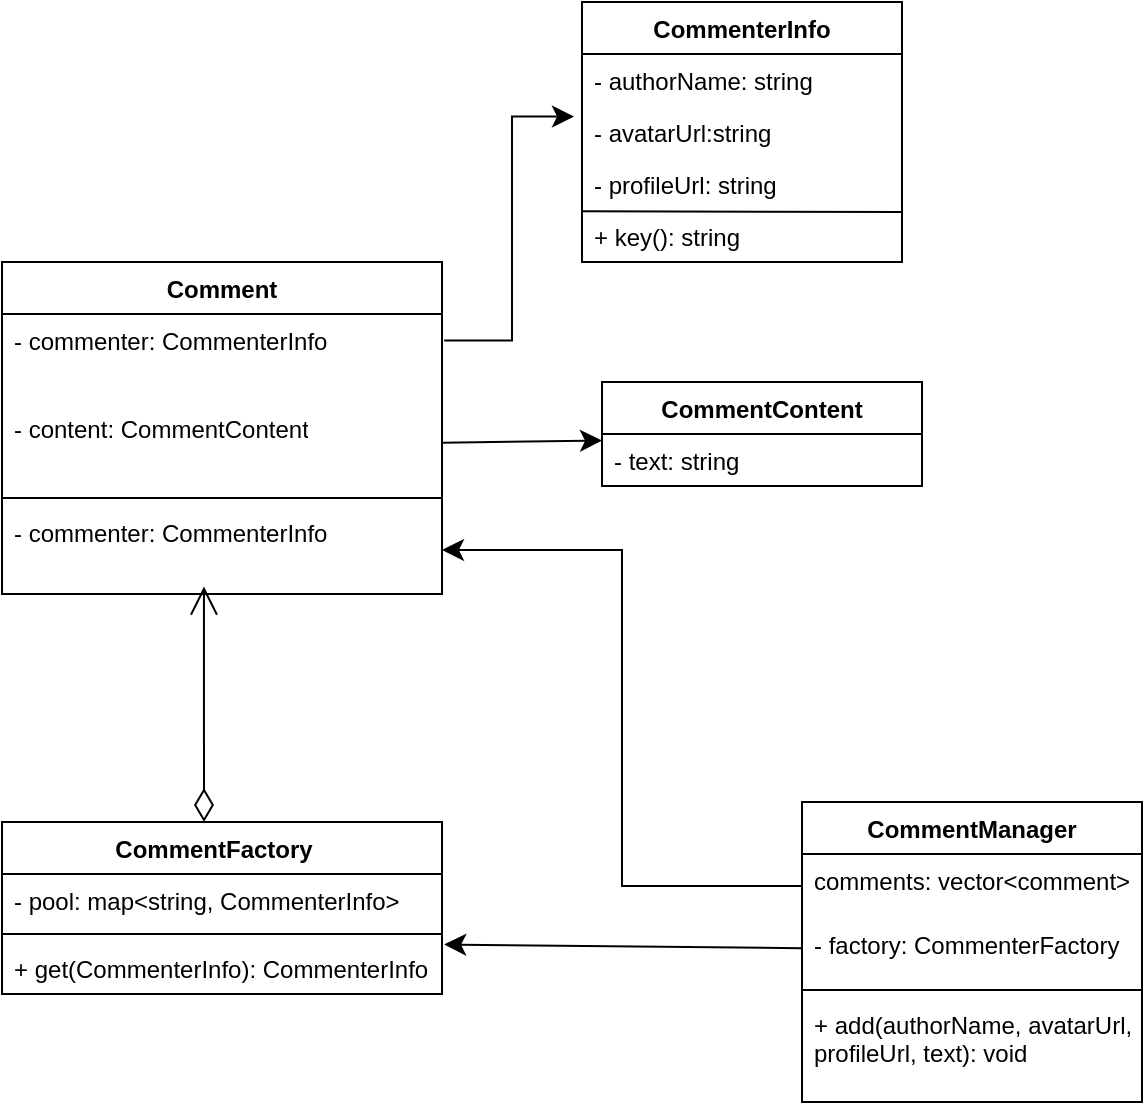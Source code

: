 <mxfile version="27.1.4" pages="2">
  <diagram name="Page-1" id="aDmO0VfyJEEosGFs8v3M">
    <mxGraphModel dx="1505" dy="876" grid="1" gridSize="10" guides="1" tooltips="1" connect="1" arrows="1" fold="1" page="1" pageScale="1" pageWidth="850" pageHeight="1100" math="0" shadow="0">
      <root>
        <mxCell id="0" />
        <mxCell id="1" parent="0" />
        <mxCell id="UCRHAYrMpuW72DWXuycs-1" value="CommenterInfo" style="swimlane;fontStyle=1;align=center;verticalAlign=top;childLayout=stackLayout;horizontal=1;startSize=26;horizontalStack=0;resizeParent=1;resizeParentMax=0;resizeLast=0;collapsible=1;marginBottom=0;whiteSpace=wrap;html=1;" vertex="1" parent="1">
          <mxGeometry x="470" y="130" width="160" height="130" as="geometry" />
        </mxCell>
        <mxCell id="UCRHAYrMpuW72DWXuycs-2" value="- authorName: string" style="text;strokeColor=none;fillColor=none;align=left;verticalAlign=top;spacingLeft=4;spacingRight=4;overflow=hidden;rotatable=0;points=[[0,0.5],[1,0.5]];portConstraint=eastwest;whiteSpace=wrap;html=1;" vertex="1" parent="UCRHAYrMpuW72DWXuycs-1">
          <mxGeometry y="26" width="160" height="26" as="geometry" />
        </mxCell>
        <mxCell id="UCRHAYrMpuW72DWXuycs-4" value="- avatarUrl:string" style="text;strokeColor=none;fillColor=none;align=left;verticalAlign=top;spacingLeft=4;spacingRight=4;overflow=hidden;rotatable=0;points=[[0,0.5],[1,0.5]];portConstraint=eastwest;whiteSpace=wrap;html=1;" vertex="1" parent="UCRHAYrMpuW72DWXuycs-1">
          <mxGeometry y="52" width="160" height="26" as="geometry" />
        </mxCell>
        <mxCell id="UCRHAYrMpuW72DWXuycs-6" value="- profileUrl: string&lt;div&gt;&lt;br&gt;&lt;/div&gt;" style="text;strokeColor=none;fillColor=none;align=left;verticalAlign=top;spacingLeft=4;spacingRight=4;overflow=hidden;rotatable=0;points=[[0,0.5],[1,0.5]];portConstraint=eastwest;whiteSpace=wrap;html=1;" vertex="1" parent="UCRHAYrMpuW72DWXuycs-1">
          <mxGeometry y="78" width="160" height="26" as="geometry" />
        </mxCell>
        <mxCell id="UCRHAYrMpuW72DWXuycs-7" value="+ key(): string" style="text;strokeColor=none;fillColor=none;align=left;verticalAlign=top;spacingLeft=4;spacingRight=4;overflow=hidden;rotatable=0;points=[[0,0.5],[1,0.5]];portConstraint=eastwest;whiteSpace=wrap;html=1;" vertex="1" parent="UCRHAYrMpuW72DWXuycs-1">
          <mxGeometry y="104" width="160" height="26" as="geometry" />
        </mxCell>
        <mxCell id="UCRHAYrMpuW72DWXuycs-8" value="" style="endArrow=none;html=1;rounded=0;fontSize=12;startSize=8;endSize=8;curved=1;exitX=-0.002;exitY=0.025;exitDx=0;exitDy=0;exitPerimeter=0;" edge="1" parent="UCRHAYrMpuW72DWXuycs-1" source="UCRHAYrMpuW72DWXuycs-7">
          <mxGeometry width="50" height="50" relative="1" as="geometry">
            <mxPoint x="-10" y="105" as="sourcePoint" />
            <mxPoint x="160" y="105" as="targetPoint" />
          </mxGeometry>
        </mxCell>
        <mxCell id="UCRHAYrMpuW72DWXuycs-10" value="CommentContent" style="swimlane;fontStyle=1;align=center;verticalAlign=top;childLayout=stackLayout;horizontal=1;startSize=26;horizontalStack=0;resizeParent=1;resizeParentMax=0;resizeLast=0;collapsible=1;marginBottom=0;whiteSpace=wrap;html=1;" vertex="1" parent="1">
          <mxGeometry x="480" y="320" width="160" height="52" as="geometry" />
        </mxCell>
        <mxCell id="UCRHAYrMpuW72DWXuycs-11" value="- text: string" style="text;strokeColor=none;fillColor=none;align=left;verticalAlign=top;spacingLeft=4;spacingRight=4;overflow=hidden;rotatable=0;points=[[0,0.5],[1,0.5]];portConstraint=eastwest;whiteSpace=wrap;html=1;" vertex="1" parent="UCRHAYrMpuW72DWXuycs-10">
          <mxGeometry y="26" width="160" height="26" as="geometry" />
        </mxCell>
        <mxCell id="UCRHAYrMpuW72DWXuycs-14" value="Comment" style="swimlane;fontStyle=1;align=center;verticalAlign=top;childLayout=stackLayout;horizontal=1;startSize=26;horizontalStack=0;resizeParent=1;resizeParentMax=0;resizeLast=0;collapsible=1;marginBottom=0;whiteSpace=wrap;html=1;" vertex="1" parent="1">
          <mxGeometry x="180" y="260" width="220" height="166" as="geometry" />
        </mxCell>
        <mxCell id="UCRHAYrMpuW72DWXuycs-15" value="- commenter: CommenterInfo" style="text;strokeColor=none;fillColor=none;align=left;verticalAlign=top;spacingLeft=4;spacingRight=4;overflow=hidden;rotatable=0;points=[[0,0.5],[1,0.5]];portConstraint=eastwest;whiteSpace=wrap;html=1;" vertex="1" parent="UCRHAYrMpuW72DWXuycs-14">
          <mxGeometry y="26" width="220" height="44" as="geometry" />
        </mxCell>
        <mxCell id="UCRHAYrMpuW72DWXuycs-17" value="- content: CommentContent" style="text;strokeColor=none;fillColor=none;align=left;verticalAlign=top;spacingLeft=4;spacingRight=4;overflow=hidden;rotatable=0;points=[[0,0.5],[1,0.5]];portConstraint=eastwest;whiteSpace=wrap;html=1;" vertex="1" parent="UCRHAYrMpuW72DWXuycs-14">
          <mxGeometry y="70" width="220" height="44" as="geometry" />
        </mxCell>
        <mxCell id="UCRHAYrMpuW72DWXuycs-16" value="" style="line;strokeWidth=1;fillColor=none;align=left;verticalAlign=middle;spacingTop=-1;spacingLeft=3;spacingRight=3;rotatable=0;labelPosition=right;points=[];portConstraint=eastwest;strokeColor=inherit;" vertex="1" parent="UCRHAYrMpuW72DWXuycs-14">
          <mxGeometry y="114" width="220" height="8" as="geometry" />
        </mxCell>
        <mxCell id="UCRHAYrMpuW72DWXuycs-19" value="- commenter: CommenterInfo" style="text;strokeColor=none;fillColor=none;align=left;verticalAlign=top;spacingLeft=4;spacingRight=4;overflow=hidden;rotatable=0;points=[[0,0.5],[1,0.5]];portConstraint=eastwest;whiteSpace=wrap;html=1;" vertex="1" parent="UCRHAYrMpuW72DWXuycs-14">
          <mxGeometry y="122" width="220" height="44" as="geometry" />
        </mxCell>
        <mxCell id="UCRHAYrMpuW72DWXuycs-20" value="" style="edgeStyle=orthogonalEdgeStyle;rounded=0;orthogonalLoop=1;jettySize=auto;html=1;fontSize=12;startSize=8;endSize=8;exitX=1.005;exitY=0.301;exitDx=0;exitDy=0;exitPerimeter=0;entryX=-0.025;entryY=0.202;entryDx=0;entryDy=0;entryPerimeter=0;" edge="1" parent="1" source="UCRHAYrMpuW72DWXuycs-15" target="UCRHAYrMpuW72DWXuycs-4">
          <mxGeometry relative="1" as="geometry" />
        </mxCell>
        <mxCell id="UCRHAYrMpuW72DWXuycs-21" style="edgeStyle=none;curved=1;rounded=0;orthogonalLoop=1;jettySize=auto;html=1;entryX=0;entryY=0.125;entryDx=0;entryDy=0;entryPerimeter=0;fontSize=12;startSize=8;endSize=8;" edge="1" parent="1" source="UCRHAYrMpuW72DWXuycs-17" target="UCRHAYrMpuW72DWXuycs-11">
          <mxGeometry relative="1" as="geometry" />
        </mxCell>
        <mxCell id="UCRHAYrMpuW72DWXuycs-22" value="CommentFactory&lt;span style=&quot;white-space: pre;&quot;&gt;&#x9;&lt;/span&gt;" style="swimlane;fontStyle=1;align=center;verticalAlign=top;childLayout=stackLayout;horizontal=1;startSize=26;horizontalStack=0;resizeParent=1;resizeParentMax=0;resizeLast=0;collapsible=1;marginBottom=0;whiteSpace=wrap;html=1;" vertex="1" parent="1">
          <mxGeometry x="180" y="540" width="220" height="86" as="geometry" />
        </mxCell>
        <mxCell id="UCRHAYrMpuW72DWXuycs-23" value="- pool: map&amp;lt;string, CommenterInfo&amp;gt;" style="text;strokeColor=none;fillColor=none;align=left;verticalAlign=top;spacingLeft=4;spacingRight=4;overflow=hidden;rotatable=0;points=[[0,0.5],[1,0.5]];portConstraint=eastwest;whiteSpace=wrap;html=1;" vertex="1" parent="UCRHAYrMpuW72DWXuycs-22">
          <mxGeometry y="26" width="220" height="26" as="geometry" />
        </mxCell>
        <mxCell id="UCRHAYrMpuW72DWXuycs-24" value="" style="line;strokeWidth=1;fillColor=none;align=left;verticalAlign=middle;spacingTop=-1;spacingLeft=3;spacingRight=3;rotatable=0;labelPosition=right;points=[];portConstraint=eastwest;strokeColor=inherit;" vertex="1" parent="UCRHAYrMpuW72DWXuycs-22">
          <mxGeometry y="52" width="220" height="8" as="geometry" />
        </mxCell>
        <mxCell id="UCRHAYrMpuW72DWXuycs-25" value="+ get(CommenterInfo): CommenterInfo" style="text;strokeColor=none;fillColor=none;align=left;verticalAlign=top;spacingLeft=4;spacingRight=4;overflow=hidden;rotatable=0;points=[[0,0.5],[1,0.5]];portConstraint=eastwest;whiteSpace=wrap;html=1;" vertex="1" parent="UCRHAYrMpuW72DWXuycs-22">
          <mxGeometry y="60" width="220" height="26" as="geometry" />
        </mxCell>
        <mxCell id="UCRHAYrMpuW72DWXuycs-27" value="" style="endArrow=open;html=1;endSize=12;startArrow=diamondThin;startSize=14;startFill=0;align=left;verticalAlign=bottom;rounded=0;fontSize=12;entryX=0.459;entryY=0.915;entryDx=0;entryDy=0;entryPerimeter=0;" edge="1" parent="1" target="UCRHAYrMpuW72DWXuycs-19">
          <mxGeometry x="-1" y="3" relative="1" as="geometry">
            <mxPoint x="281" y="540" as="sourcePoint" />
            <mxPoint x="530" y="460" as="targetPoint" />
          </mxGeometry>
        </mxCell>
        <mxCell id="UCRHAYrMpuW72DWXuycs-28" value="CommentManager" style="swimlane;fontStyle=1;align=center;verticalAlign=top;childLayout=stackLayout;horizontal=1;startSize=26;horizontalStack=0;resizeParent=1;resizeParentMax=0;resizeLast=0;collapsible=1;marginBottom=0;whiteSpace=wrap;html=1;" vertex="1" parent="1">
          <mxGeometry x="580" y="530" width="170" height="150" as="geometry" />
        </mxCell>
        <mxCell id="UCRHAYrMpuW72DWXuycs-32" value="comments: vector&amp;lt;comment&amp;gt;" style="text;strokeColor=none;fillColor=none;align=left;verticalAlign=top;spacingLeft=4;spacingRight=4;overflow=hidden;rotatable=0;points=[[0,0.5],[1,0.5]];portConstraint=eastwest;whiteSpace=wrap;html=1;" vertex="1" parent="UCRHAYrMpuW72DWXuycs-28">
          <mxGeometry y="26" width="170" height="32" as="geometry" />
        </mxCell>
        <mxCell id="UCRHAYrMpuW72DWXuycs-29" value="- factory: CommenterFactory" style="text;strokeColor=none;fillColor=none;align=left;verticalAlign=top;spacingLeft=4;spacingRight=4;overflow=hidden;rotatable=0;points=[[0,0.5],[1,0.5]];portConstraint=eastwest;whiteSpace=wrap;html=1;" vertex="1" parent="UCRHAYrMpuW72DWXuycs-28">
          <mxGeometry y="58" width="170" height="32" as="geometry" />
        </mxCell>
        <mxCell id="UCRHAYrMpuW72DWXuycs-30" value="" style="line;strokeWidth=1;fillColor=none;align=left;verticalAlign=middle;spacingTop=-1;spacingLeft=3;spacingRight=3;rotatable=0;labelPosition=right;points=[];portConstraint=eastwest;strokeColor=inherit;" vertex="1" parent="UCRHAYrMpuW72DWXuycs-28">
          <mxGeometry y="90" width="170" height="8" as="geometry" />
        </mxCell>
        <mxCell id="UCRHAYrMpuW72DWXuycs-31" value="+ add(authorName, avatarUrl, profileUrl, text): void&amp;nbsp;" style="text;strokeColor=none;fillColor=none;align=left;verticalAlign=top;spacingLeft=4;spacingRight=4;overflow=hidden;rotatable=0;points=[[0,0.5],[1,0.5]];portConstraint=eastwest;whiteSpace=wrap;html=1;" vertex="1" parent="UCRHAYrMpuW72DWXuycs-28">
          <mxGeometry y="98" width="170" height="52" as="geometry" />
        </mxCell>
        <mxCell id="UCRHAYrMpuW72DWXuycs-33" style="edgeStyle=orthogonalEdgeStyle;rounded=0;orthogonalLoop=1;jettySize=auto;html=1;entryX=1;entryY=0.5;entryDx=0;entryDy=0;fontSize=12;startSize=8;endSize=8;exitX=0;exitY=0.5;exitDx=0;exitDy=0;" edge="1" parent="1" source="UCRHAYrMpuW72DWXuycs-32" target="UCRHAYrMpuW72DWXuycs-19">
          <mxGeometry relative="1" as="geometry" />
        </mxCell>
        <mxCell id="UCRHAYrMpuW72DWXuycs-34" style="edgeStyle=none;curved=1;rounded=0;orthogonalLoop=1;jettySize=auto;html=1;entryX=1.005;entryY=0.048;entryDx=0;entryDy=0;entryPerimeter=0;fontSize=12;startSize=8;endSize=8;" edge="1" parent="1" source="UCRHAYrMpuW72DWXuycs-29" target="UCRHAYrMpuW72DWXuycs-25">
          <mxGeometry relative="1" as="geometry" />
        </mxCell>
      </root>
    </mxGraphModel>
  </diagram>
  <diagram id="I03Svg7qXNfMzcHS1UZ0" name="Page-2">
    <mxGraphModel dx="1003" dy="984" grid="0" gridSize="10" guides="1" tooltips="1" connect="1" arrows="1" fold="1" page="0" pageScale="1" pageWidth="850" pageHeight="1100" math="0" shadow="0">
      <root>
        <mxCell id="0" />
        <mxCell id="1" parent="0" />
        <mxCell id="nycpIZUQMywafep1tmk9-5" value="&lt;b&gt;Client&lt;/b&gt;" style="html=1;whiteSpace=wrap;" vertex="1" parent="1">
          <mxGeometry x="636" y="-290" width="110" height="50" as="geometry" />
        </mxCell>
        <mxCell id="nycpIZUQMywafep1tmk9-6" value="Context" style="swimlane;fontStyle=1;align=center;verticalAlign=top;childLayout=stackLayout;horizontal=1;startSize=26;horizontalStack=0;resizeParent=1;resizeParentMax=0;resizeLast=0;collapsible=1;marginBottom=0;whiteSpace=wrap;html=1;" vertex="1" parent="1">
          <mxGeometry x="613" y="-169" width="157" height="145" as="geometry" />
        </mxCell>
        <mxCell id="nycpIZUQMywafep1tmk9-7" value="- uniqueState" style="text;strokeColor=none;fillColor=none;align=left;verticalAlign=top;spacingLeft=4;spacingRight=4;overflow=hidden;rotatable=0;points=[[0,0.5],[1,0.5]];portConstraint=eastwest;whiteSpace=wrap;html=1;" vertex="1" parent="nycpIZUQMywafep1tmk9-6">
          <mxGeometry y="26" width="157" height="26" as="geometry" />
        </mxCell>
        <mxCell id="b54nly2f3YM-wM_lWl_z-1" value="- flyweight" style="text;strokeColor=none;fillColor=none;align=left;verticalAlign=top;spacingLeft=4;spacingRight=4;overflow=hidden;rotatable=0;points=[[0,0.5],[1,0.5]];portConstraint=eastwest;whiteSpace=wrap;html=1;" vertex="1" parent="nycpIZUQMywafep1tmk9-6">
          <mxGeometry y="52" width="157" height="26" as="geometry" />
        </mxCell>
        <mxCell id="nycpIZUQMywafep1tmk9-8" value="" style="line;strokeWidth=1;fillColor=none;align=left;verticalAlign=middle;spacingTop=-1;spacingLeft=3;spacingRight=3;rotatable=0;labelPosition=right;points=[];portConstraint=eastwest;strokeColor=inherit;" vertex="1" parent="nycpIZUQMywafep1tmk9-6">
          <mxGeometry y="78" width="157" height="8" as="geometry" />
        </mxCell>
        <mxCell id="nycpIZUQMywafep1tmk9-9" value="+ Context(repeatingState, uniqueState)" style="text;strokeColor=none;fillColor=none;align=left;verticalAlign=top;spacingLeft=4;spacingRight=4;overflow=hidden;rotatable=0;points=[[0,0.5],[1,0.5]];portConstraint=eastwest;whiteSpace=wrap;html=1;" vertex="1" parent="nycpIZUQMywafep1tmk9-6">
          <mxGeometry y="86" width="157" height="36" as="geometry" />
        </mxCell>
        <mxCell id="b54nly2f3YM-wM_lWl_z-25" value="+ operation()" style="text;strokeColor=none;fillColor=none;align=left;verticalAlign=top;spacingLeft=4;spacingRight=4;overflow=hidden;rotatable=0;points=[[0,0.5],[1,0.5]];portConstraint=eastwest;whiteSpace=wrap;html=1;" vertex="1" parent="nycpIZUQMywafep1tmk9-6">
          <mxGeometry y="122" width="157" height="23" as="geometry" />
        </mxCell>
        <mxCell id="b54nly2f3YM-wM_lWl_z-2" value="" style="endArrow=open;html=1;endSize=12;startArrow=diamondThin;startSize=14;startFill=1;align=left;verticalAlign=bottom;rounded=0;fontSize=12;exitX=0.553;exitY=0.972;exitDx=0;exitDy=0;exitPerimeter=0;" edge="1" parent="1" source="nycpIZUQMywafep1tmk9-5">
          <mxGeometry x="-1" y="3" relative="1" as="geometry">
            <mxPoint x="414" y="-218" as="sourcePoint" />
            <mxPoint x="697" y="-171" as="targetPoint" />
            <mxPoint as="offset" />
          </mxGeometry>
        </mxCell>
        <mxCell id="b54nly2f3YM-wM_lWl_z-5" value="FlyweightFactory" style="swimlane;fontStyle=1;align=center;verticalAlign=top;childLayout=stackLayout;horizontal=1;startSize=26;horizontalStack=0;resizeParent=1;resizeParentMax=0;resizeLast=0;collapsible=1;marginBottom=0;whiteSpace=wrap;html=1;" vertex="1" parent="1">
          <mxGeometry x="354" y="-260" width="192" height="86" as="geometry" />
        </mxCell>
        <mxCell id="b54nly2f3YM-wM_lWl_z-6" value="- cache: Flyweight[]" style="text;strokeColor=none;fillColor=none;align=left;verticalAlign=top;spacingLeft=4;spacingRight=4;overflow=hidden;rotatable=0;points=[[0,0.5],[1,0.5]];portConstraint=eastwest;whiteSpace=wrap;html=1;" vertex="1" parent="b54nly2f3YM-wM_lWl_z-5">
          <mxGeometry y="26" width="192" height="26" as="geometry" />
        </mxCell>
        <mxCell id="b54nly2f3YM-wM_lWl_z-7" value="" style="line;strokeWidth=1;fillColor=none;align=left;verticalAlign=middle;spacingTop=-1;spacingLeft=3;spacingRight=3;rotatable=0;labelPosition=right;points=[];portConstraint=eastwest;strokeColor=inherit;" vertex="1" parent="b54nly2f3YM-wM_lWl_z-5">
          <mxGeometry y="52" width="192" height="8" as="geometry" />
        </mxCell>
        <mxCell id="b54nly2f3YM-wM_lWl_z-8" value="+ getFlyweight(repeatingState)" style="text;strokeColor=none;fillColor=none;align=left;verticalAlign=top;spacingLeft=4;spacingRight=4;overflow=hidden;rotatable=0;points=[[0,0.5],[1,0.5]];portConstraint=eastwest;whiteSpace=wrap;html=1;" vertex="1" parent="b54nly2f3YM-wM_lWl_z-5">
          <mxGeometry y="60" width="192" height="26" as="geometry" />
        </mxCell>
        <mxCell id="b54nly2f3YM-wM_lWl_z-9" style="edgeStyle=none;curved=1;rounded=0;orthogonalLoop=1;jettySize=auto;html=1;entryX=1;entryY=0.5;entryDx=0;entryDy=0;fontSize=12;startSize=8;endSize=8;" edge="1" parent="b54nly2f3YM-wM_lWl_z-5" source="b54nly2f3YM-wM_lWl_z-8" target="b54nly2f3YM-wM_lWl_z-8">
          <mxGeometry relative="1" as="geometry" />
        </mxCell>
        <mxCell id="b54nly2f3YM-wM_lWl_z-10" style="edgeStyle=none;curved=1;rounded=0;orthogonalLoop=1;jettySize=auto;html=1;exitX=1;exitY=0.5;exitDx=0;exitDy=0;fontSize=12;startSize=8;endSize=8;" edge="1" parent="b54nly2f3YM-wM_lWl_z-5" source="b54nly2f3YM-wM_lWl_z-8" target="b54nly2f3YM-wM_lWl_z-8">
          <mxGeometry relative="1" as="geometry" />
        </mxCell>
        <mxCell id="b54nly2f3YM-wM_lWl_z-11" value="Flyweight" style="swimlane;fontStyle=1;align=center;verticalAlign=top;childLayout=stackLayout;horizontal=1;startSize=26;horizontalStack=0;resizeParent=1;resizeParentMax=0;resizeLast=0;collapsible=1;marginBottom=0;whiteSpace=wrap;html=1;" vertex="1" parent="1">
          <mxGeometry x="370" y="-31" width="160" height="78" as="geometry" />
        </mxCell>
        <mxCell id="b54nly2f3YM-wM_lWl_z-12" value="- repeatingState" style="text;strokeColor=none;fillColor=none;align=left;verticalAlign=top;spacingLeft=4;spacingRight=4;overflow=hidden;rotatable=0;points=[[0,0.5],[1,0.5]];portConstraint=eastwest;whiteSpace=wrap;html=1;" vertex="1" parent="b54nly2f3YM-wM_lWl_z-11">
          <mxGeometry y="26" width="160" height="26" as="geometry" />
        </mxCell>
        <mxCell id="b54nly2f3YM-wM_lWl_z-28" value="+ operation(UniqueState)" style="text;strokeColor=none;fillColor=none;align=left;verticalAlign=top;spacingLeft=4;spacingRight=4;overflow=hidden;rotatable=0;points=[[0,0.5],[1,0.5]];portConstraint=eastwest;whiteSpace=wrap;html=1;" vertex="1" parent="b54nly2f3YM-wM_lWl_z-11">
          <mxGeometry y="52" width="160" height="26" as="geometry" />
        </mxCell>
        <mxCell id="b54nly2f3YM-wM_lWl_z-15" value="" style="endArrow=open;html=1;endSize=12;startArrow=diamondThin;startSize=14;startFill=0;align=left;verticalAlign=bottom;rounded=0;fontSize=12;exitX=0.459;exitY=1.028;exitDx=0;exitDy=0;exitPerimeter=0;entryX=0.451;entryY=0;entryDx=0;entryDy=0;entryPerimeter=0;" edge="1" parent="1" source="b54nly2f3YM-wM_lWl_z-8" target="b54nly2f3YM-wM_lWl_z-11">
          <mxGeometry x="-1" y="3" relative="1" as="geometry">
            <mxPoint x="450" y="-79" as="sourcePoint" />
            <mxPoint x="610" y="-79" as="targetPoint" />
          </mxGeometry>
        </mxCell>
        <mxCell id="b54nly2f3YM-wM_lWl_z-17" style="edgeStyle=none;curved=1;rounded=0;orthogonalLoop=1;jettySize=auto;html=1;exitX=0;exitY=0.5;exitDx=0;exitDy=0;entryX=1.01;entryY=1;entryDx=0;entryDy=0;entryPerimeter=0;fontSize=12;startSize=8;endSize=8;" edge="1" parent="1" source="nycpIZUQMywafep1tmk9-7" target="b54nly2f3YM-wM_lWl_z-8">
          <mxGeometry relative="1" as="geometry" />
        </mxCell>
        <mxCell id="b54nly2f3YM-wM_lWl_z-19" style="rounded=0;orthogonalLoop=1;jettySize=auto;html=1;entryX=0.997;entryY=-0.09;entryDx=0;entryDy=0;entryPerimeter=0;fontSize=12;startSize=8;endSize=8;exitX=0;exitY=0.5;exitDx=0;exitDy=0;" edge="1" parent="1" source="b54nly2f3YM-wM_lWl_z-1" target="b54nly2f3YM-wM_lWl_z-12">
          <mxGeometry relative="1" as="geometry" />
        </mxCell>
      </root>
    </mxGraphModel>
  </diagram>
</mxfile>
